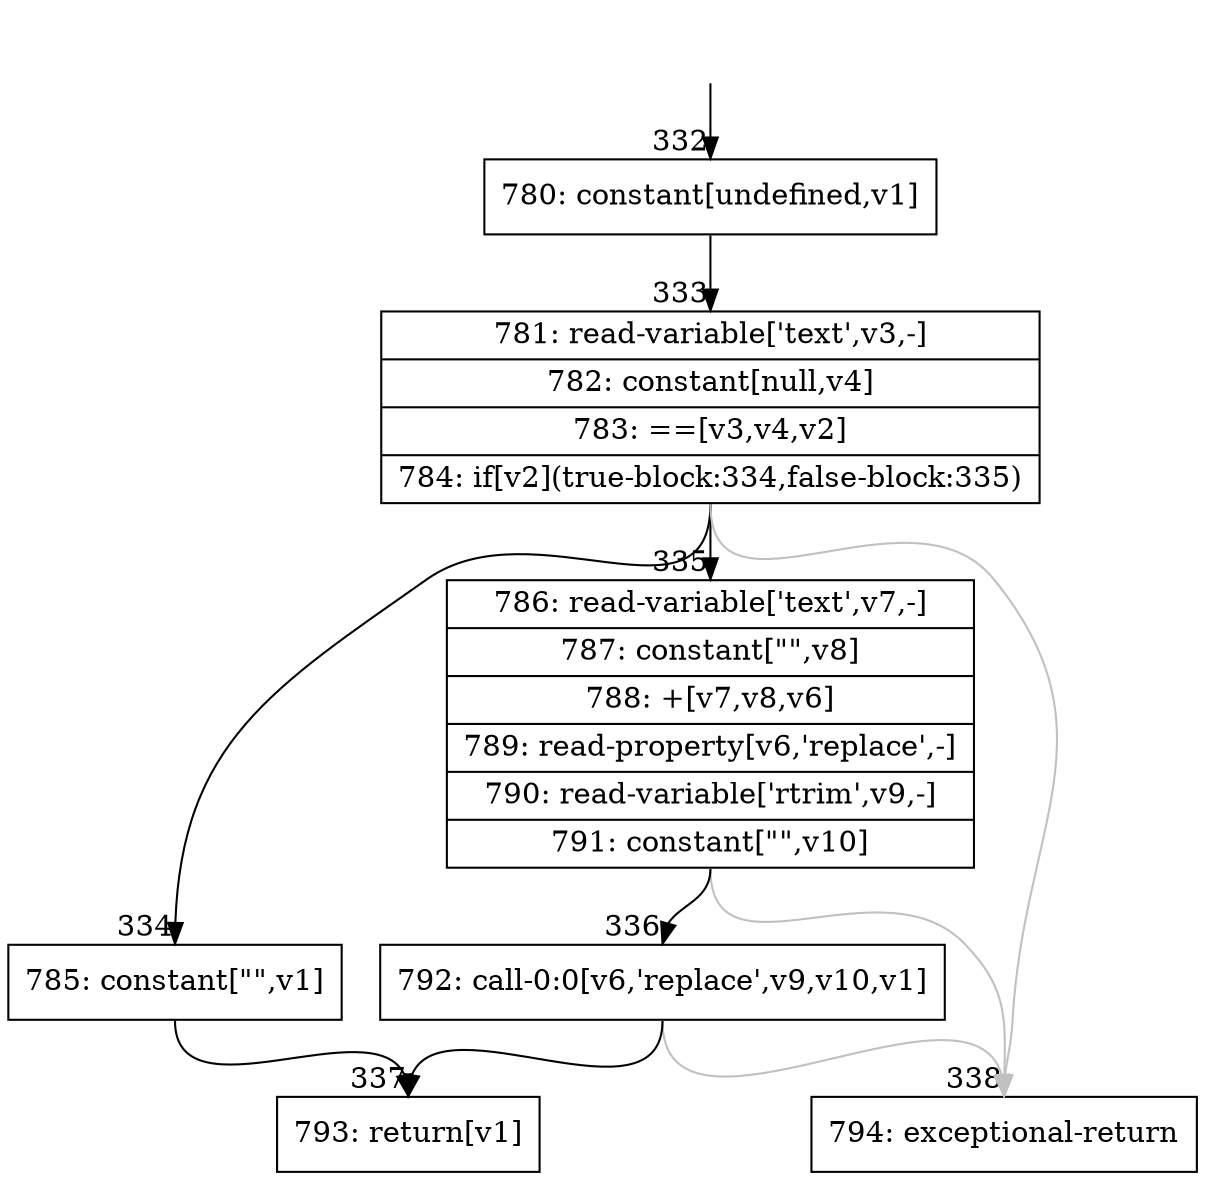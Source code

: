 digraph {
rankdir="TD"
BB_entry32[shape=none,label=""];
BB_entry32 -> BB332 [tailport=s, headport=n, headlabel="    332"]
BB332 [shape=record label="{780: constant[undefined,v1]}" ] 
BB332 -> BB333 [tailport=s, headport=n, headlabel="      333"]
BB333 [shape=record label="{781: read-variable['text',v3,-]|782: constant[null,v4]|783: ==[v3,v4,v2]|784: if[v2](true-block:334,false-block:335)}" ] 
BB333 -> BB334 [tailport=s, headport=n, headlabel="      334"]
BB333 -> BB335 [tailport=s, headport=n, headlabel="      335"]
BB333 -> BB338 [tailport=s, headport=n, color=gray, headlabel="      338"]
BB334 [shape=record label="{785: constant[\"\",v1]}" ] 
BB334 -> BB337 [tailport=s, headport=n, headlabel="      337"]
BB335 [shape=record label="{786: read-variable['text',v7,-]|787: constant[\"\",v8]|788: +[v7,v8,v6]|789: read-property[v6,'replace',-]|790: read-variable['rtrim',v9,-]|791: constant[\"\",v10]}" ] 
BB335 -> BB336 [tailport=s, headport=n, headlabel="      336"]
BB335 -> BB338 [tailport=s, headport=n, color=gray]
BB336 [shape=record label="{792: call-0:0[v6,'replace',v9,v10,v1]}" ] 
BB336 -> BB337 [tailport=s, headport=n]
BB336 -> BB338 [tailport=s, headport=n, color=gray]
BB337 [shape=record label="{793: return[v1]}" ] 
BB338 [shape=record label="{794: exceptional-return}" ] 
}
